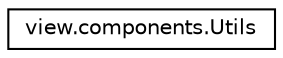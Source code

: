 digraph "Grafico della gerarchia delle classi"
{
 // LATEX_PDF_SIZE
  edge [fontname="Helvetica",fontsize="10",labelfontname="Helvetica",labelfontsize="10"];
  node [fontname="Helvetica",fontsize="10",shape=record];
  rankdir="LR";
  Node0 [label="view.components.Utils",height=0.2,width=0.4,color="black", fillcolor="white", style="filled",URL="$classview_1_1components_1_1Utils.html",tooltip=" "];
}
